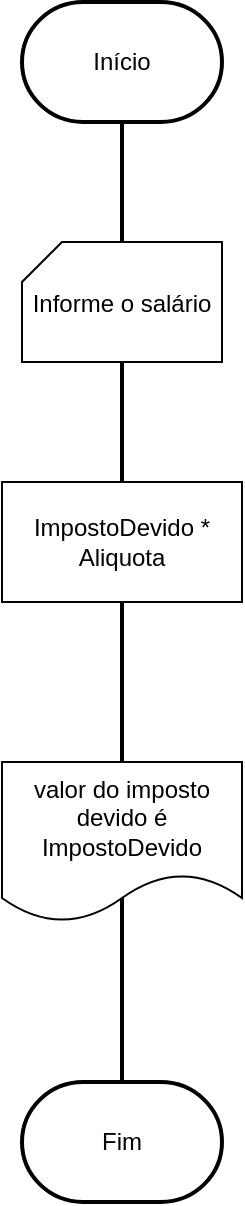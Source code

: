 <mxfile version="20.6.0" type="github"><diagram id="NjA-gOduzKGkBE7OLg4Q" name="Página-1"><mxGraphModel dx="1422" dy="828" grid="1" gridSize="10" guides="1" tooltips="1" connect="1" arrows="1" fold="1" page="1" pageScale="1" pageWidth="827" pageHeight="1169" math="0" shadow="0"><root><mxCell id="0"/><mxCell id="1" parent="0"/><mxCell id="bZkFsMciPqr5QE_cmKbY-6" value="" style="strokeWidth=2;html=1;shape=mxgraph.flowchart.annotation_1;align=left;pointerEvents=1;" vertex="1" parent="1"><mxGeometry x="200" y="120" width="10" height="540" as="geometry"/></mxCell><mxCell id="bZkFsMciPqr5QE_cmKbY-1" value="Início" style="strokeWidth=2;html=1;shape=mxgraph.flowchart.terminator;whiteSpace=wrap;" vertex="1" parent="1"><mxGeometry x="150" y="60" width="100" height="60" as="geometry"/></mxCell><mxCell id="bZkFsMciPqr5QE_cmKbY-2" value="&lt;p style=&quot;line-height: 0%;&quot;&gt;Informe o salário&lt;/p&gt;" style="verticalLabelPosition=middle;verticalAlign=middle;html=1;shape=card;whiteSpace=wrap;size=20;arcSize=12;labelPosition=center;align=center;" vertex="1" parent="1"><mxGeometry x="150" y="180" width="100" height="60" as="geometry"/></mxCell><mxCell id="bZkFsMciPqr5QE_cmKbY-3" value="ImpostoDevido * Aliquota" style="rounded=0;whiteSpace=wrap;html=1;" vertex="1" parent="1"><mxGeometry x="140" y="300" width="120" height="60" as="geometry"/></mxCell><mxCell id="bZkFsMciPqr5QE_cmKbY-4" value="valor do imposto devido é ImpostoDevido" style="shape=document;whiteSpace=wrap;html=1;boundedLbl=1;" vertex="1" parent="1"><mxGeometry x="140" y="440" width="120" height="80" as="geometry"/></mxCell><mxCell id="bZkFsMciPqr5QE_cmKbY-5" value="Fim" style="strokeWidth=2;html=1;shape=mxgraph.flowchart.terminator;whiteSpace=wrap;" vertex="1" parent="1"><mxGeometry x="150" y="600" width="100" height="60" as="geometry"/></mxCell></root></mxGraphModel></diagram></mxfile>